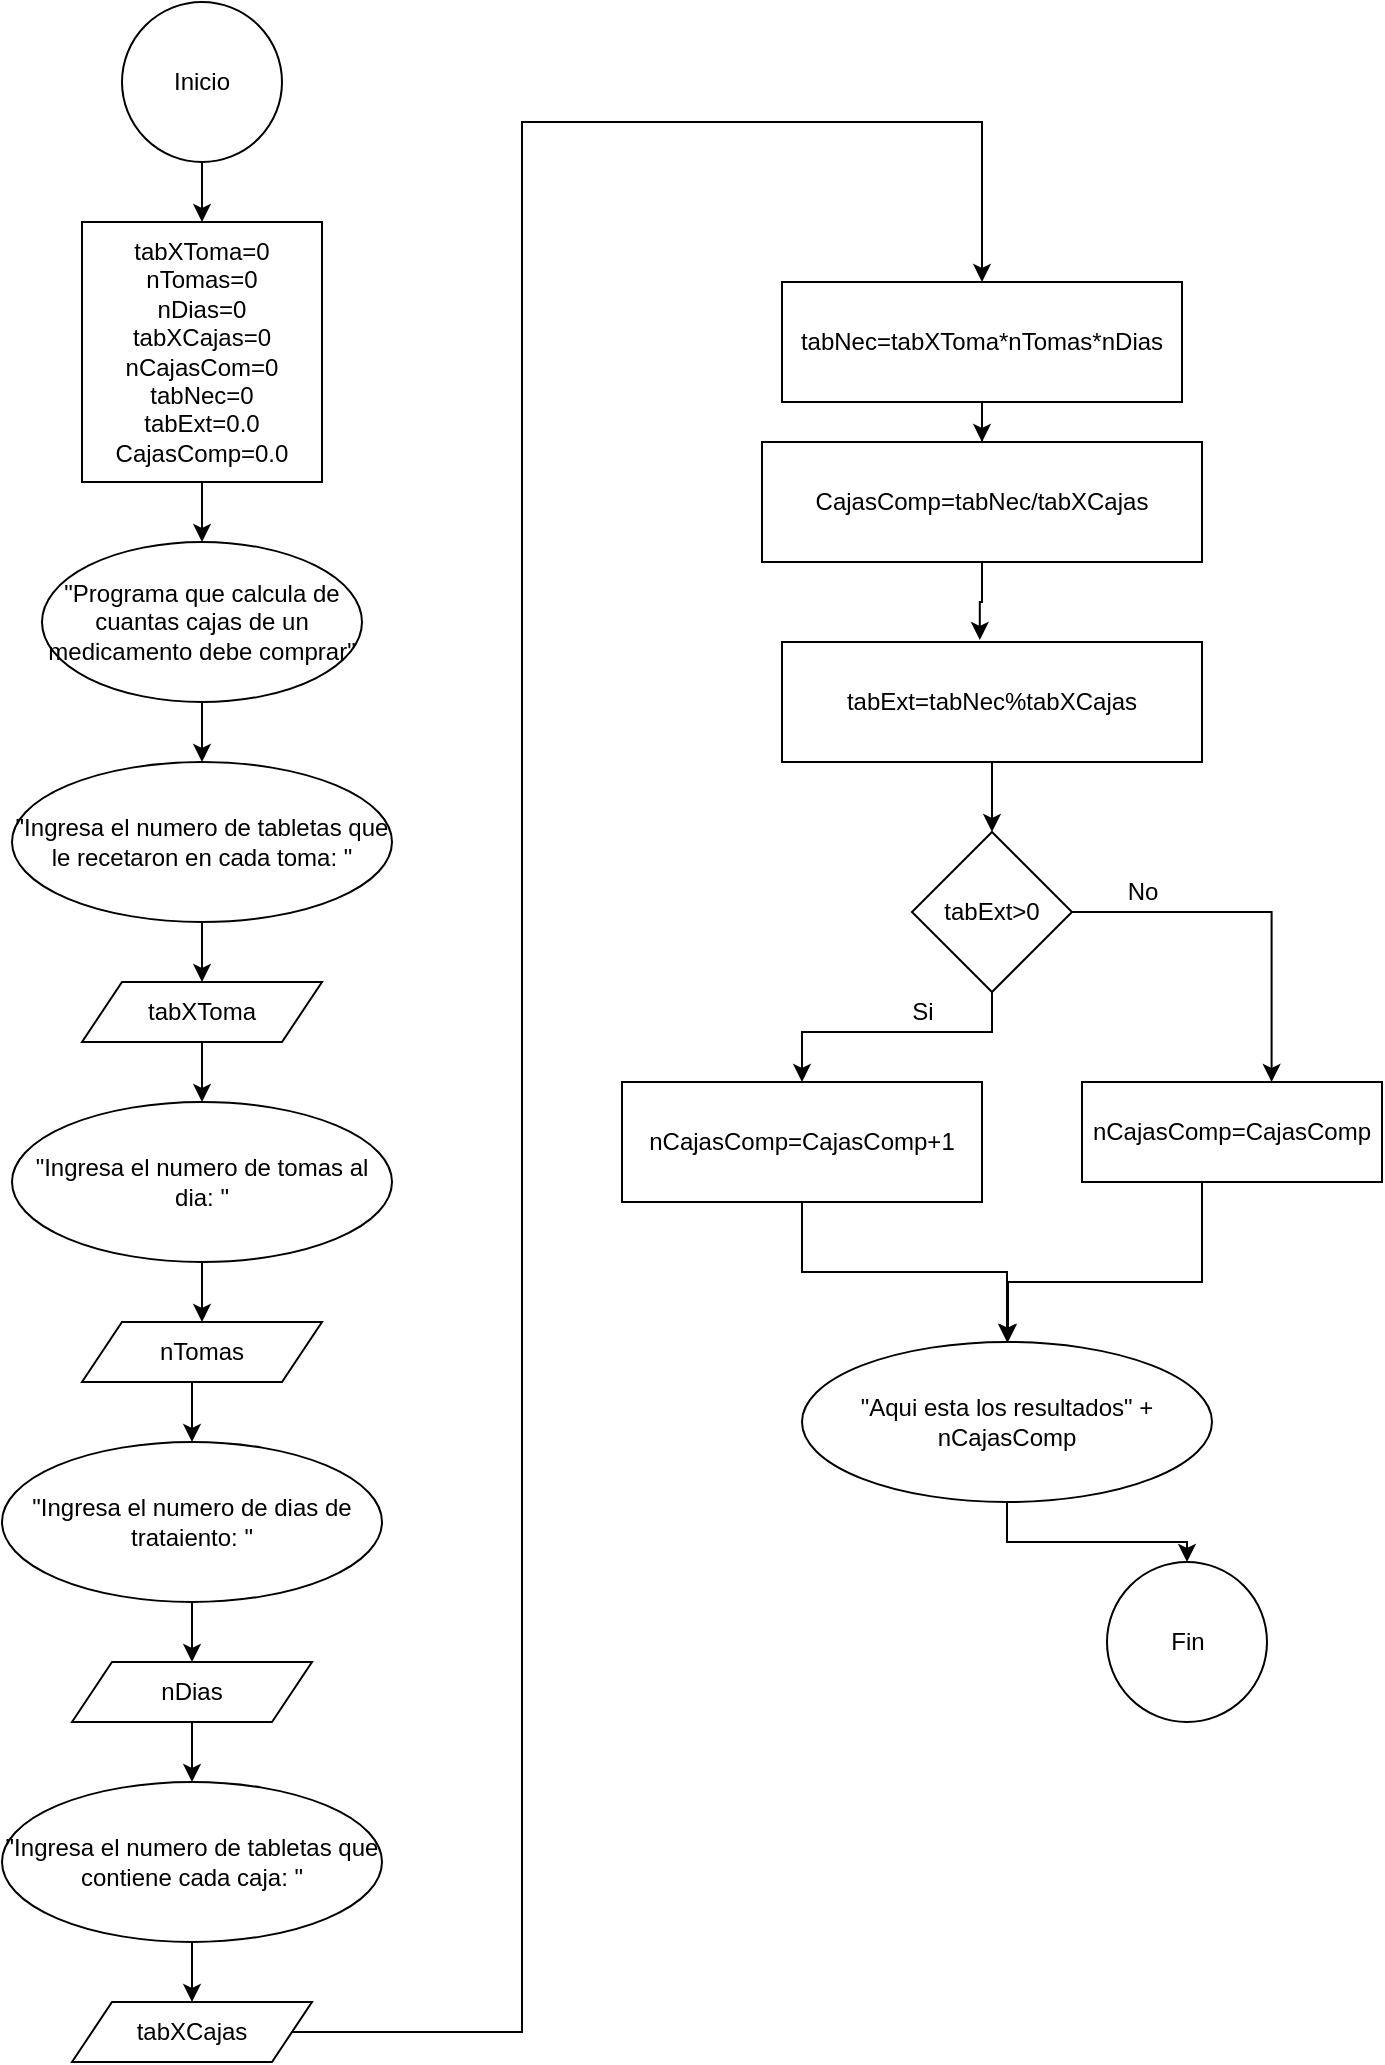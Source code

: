 <mxfile version="13.8.8" type="github">
  <diagram id="UjGg4rbpi19XOb0TRebn" name="Page-1">
    <mxGraphModel dx="890" dy="385" grid="1" gridSize="10" guides="1" tooltips="1" connect="1" arrows="1" fold="1" page="1" pageScale="1" pageWidth="827" pageHeight="1169" math="0" shadow="0">
      <root>
        <mxCell id="0" />
        <mxCell id="1" parent="0" />
        <mxCell id="qrpFLLjBW_we5XAOsalv-1" value="Inicio" style="ellipse;whiteSpace=wrap;html=1;aspect=fixed;" vertex="1" parent="1">
          <mxGeometry x="130" width="80" height="80" as="geometry" />
        </mxCell>
        <mxCell id="qrpFLLjBW_we5XAOsalv-2" value="" style="endArrow=classic;html=1;exitX=0.5;exitY=1;exitDx=0;exitDy=0;entryX=0.5;entryY=0;entryDx=0;entryDy=0;" edge="1" parent="1" source="qrpFLLjBW_we5XAOsalv-1" target="qrpFLLjBW_we5XAOsalv-3">
          <mxGeometry width="50" height="50" relative="1" as="geometry">
            <mxPoint x="350" y="230" as="sourcePoint" />
            <mxPoint x="170" y="110" as="targetPoint" />
          </mxGeometry>
        </mxCell>
        <mxCell id="qrpFLLjBW_we5XAOsalv-3" value="tabXToma=0&lt;br&gt;nTomas=0&lt;br&gt;nDias=0&lt;br&gt;tabXCajas=0&lt;br&gt;nCajasCom=0&lt;br&gt;tabNec=0&lt;br&gt;tabExt=0.0&lt;br&gt;CajasComp=0.0" style="rounded=0;whiteSpace=wrap;html=1;" vertex="1" parent="1">
          <mxGeometry x="110" y="110" width="120" height="130" as="geometry" />
        </mxCell>
        <mxCell id="qrpFLLjBW_we5XAOsalv-4" value="" style="endArrow=classic;html=1;exitX=0.5;exitY=1;exitDx=0;exitDy=0;" edge="1" parent="1" source="qrpFLLjBW_we5XAOsalv-3" target="qrpFLLjBW_we5XAOsalv-6">
          <mxGeometry width="50" height="50" relative="1" as="geometry">
            <mxPoint x="350" y="210" as="sourcePoint" />
            <mxPoint x="400" y="160" as="targetPoint" />
          </mxGeometry>
        </mxCell>
        <mxCell id="qrpFLLjBW_we5XAOsalv-5" style="edgeStyle=orthogonalEdgeStyle;rounded=0;orthogonalLoop=1;jettySize=auto;html=1;entryX=0.5;entryY=0;entryDx=0;entryDy=0;" edge="1" parent="1" source="qrpFLLjBW_we5XAOsalv-6" target="qrpFLLjBW_we5XAOsalv-8">
          <mxGeometry relative="1" as="geometry">
            <mxPoint x="170" y="380" as="targetPoint" />
          </mxGeometry>
        </mxCell>
        <mxCell id="qrpFLLjBW_we5XAOsalv-6" value="&quot;Programa que calcula de cuantas cajas de un medicamento debe comprar&quot;" style="ellipse;whiteSpace=wrap;html=1;" vertex="1" parent="1">
          <mxGeometry x="90" y="270" width="160" height="80" as="geometry" />
        </mxCell>
        <mxCell id="qrpFLLjBW_we5XAOsalv-7" style="edgeStyle=orthogonalEdgeStyle;rounded=0;orthogonalLoop=1;jettySize=auto;html=1;" edge="1" parent="1" source="qrpFLLjBW_we5XAOsalv-8" target="qrpFLLjBW_we5XAOsalv-10">
          <mxGeometry relative="1" as="geometry" />
        </mxCell>
        <mxCell id="qrpFLLjBW_we5XAOsalv-8" value="&quot;Ingresa el numero de tabletas que le recetaron en cada toma: &quot;" style="ellipse;whiteSpace=wrap;html=1;" vertex="1" parent="1">
          <mxGeometry x="75" y="380" width="190" height="80" as="geometry" />
        </mxCell>
        <mxCell id="qrpFLLjBW_we5XAOsalv-9" style="edgeStyle=orthogonalEdgeStyle;rounded=0;orthogonalLoop=1;jettySize=auto;html=1;entryX=0.5;entryY=0;entryDx=0;entryDy=0;" edge="1" parent="1" source="qrpFLLjBW_we5XAOsalv-10" target="qrpFLLjBW_we5XAOsalv-12">
          <mxGeometry relative="1" as="geometry" />
        </mxCell>
        <mxCell id="qrpFLLjBW_we5XAOsalv-10" value="tabXToma" style="shape=parallelogram;perimeter=parallelogramPerimeter;whiteSpace=wrap;html=1;fixedSize=1;" vertex="1" parent="1">
          <mxGeometry x="110" y="490" width="120" height="30" as="geometry" />
        </mxCell>
        <mxCell id="qrpFLLjBW_we5XAOsalv-11" style="edgeStyle=orthogonalEdgeStyle;rounded=0;orthogonalLoop=1;jettySize=auto;html=1;" edge="1" parent="1" source="qrpFLLjBW_we5XAOsalv-12" target="qrpFLLjBW_we5XAOsalv-14">
          <mxGeometry relative="1" as="geometry" />
        </mxCell>
        <mxCell id="qrpFLLjBW_we5XAOsalv-12" value="&quot;Ingresa el numero de tomas al dia: &quot;" style="ellipse;whiteSpace=wrap;html=1;" vertex="1" parent="1">
          <mxGeometry x="75" y="550" width="190" height="80" as="geometry" />
        </mxCell>
        <mxCell id="qrpFLLjBW_we5XAOsalv-30" style="edgeStyle=orthogonalEdgeStyle;rounded=0;orthogonalLoop=1;jettySize=auto;html=1;exitX=0.5;exitY=1;exitDx=0;exitDy=0;entryX=0.5;entryY=0;entryDx=0;entryDy=0;" edge="1" parent="1" source="qrpFLLjBW_we5XAOsalv-14" target="qrpFLLjBW_we5XAOsalv-28">
          <mxGeometry relative="1" as="geometry" />
        </mxCell>
        <mxCell id="qrpFLLjBW_we5XAOsalv-14" value="nTomas" style="shape=parallelogram;perimeter=parallelogramPerimeter;whiteSpace=wrap;html=1;fixedSize=1;" vertex="1" parent="1">
          <mxGeometry x="110" y="660" width="120" height="30" as="geometry" />
        </mxCell>
        <mxCell id="qrpFLLjBW_we5XAOsalv-16" style="edgeStyle=orthogonalEdgeStyle;rounded=0;orthogonalLoop=1;jettySize=auto;html=1;exitX=0.5;exitY=1;exitDx=0;exitDy=0;entryX=0.5;entryY=0;entryDx=0;entryDy=0;" edge="1" parent="1" source="qrpFLLjBW_we5XAOsalv-17" target="qrpFLLjBW_we5XAOsalv-24">
          <mxGeometry relative="1" as="geometry">
            <Array as="points">
              <mxPoint x="565" y="515" />
              <mxPoint x="470" y="515" />
            </Array>
          </mxGeometry>
        </mxCell>
        <mxCell id="qrpFLLjBW_we5XAOsalv-51" style="edgeStyle=orthogonalEdgeStyle;rounded=0;orthogonalLoop=1;jettySize=auto;html=1;entryX=0.632;entryY=0;entryDx=0;entryDy=0;entryPerimeter=0;" edge="1" parent="1" source="qrpFLLjBW_we5XAOsalv-17" target="qrpFLLjBW_we5XAOsalv-50">
          <mxGeometry relative="1" as="geometry" />
        </mxCell>
        <mxCell id="qrpFLLjBW_we5XAOsalv-17" value="tabExt&amp;gt;0" style="rhombus;whiteSpace=wrap;html=1;" vertex="1" parent="1">
          <mxGeometry x="525" y="415" width="80" height="80" as="geometry" />
        </mxCell>
        <mxCell id="qrpFLLjBW_we5XAOsalv-41" style="edgeStyle=orthogonalEdgeStyle;rounded=0;orthogonalLoop=1;jettySize=auto;html=1;" edge="1" parent="1" source="qrpFLLjBW_we5XAOsalv-20" target="qrpFLLjBW_we5XAOsalv-40">
          <mxGeometry relative="1" as="geometry" />
        </mxCell>
        <mxCell id="qrpFLLjBW_we5XAOsalv-20" value="tabNec=tabXToma*nTomas*nDias" style="rounded=0;whiteSpace=wrap;html=1;" vertex="1" parent="1">
          <mxGeometry x="460" y="140" width="200" height="60" as="geometry" />
        </mxCell>
        <mxCell id="qrpFLLjBW_we5XAOsalv-21" value="Si" style="text;html=1;align=center;verticalAlign=middle;resizable=0;points=[];autosize=1;" vertex="1" parent="1">
          <mxGeometry x="515" y="495" width="30" height="20" as="geometry" />
        </mxCell>
        <mxCell id="qrpFLLjBW_we5XAOsalv-22" value="No" style="text;html=1;align=center;verticalAlign=middle;resizable=0;points=[];autosize=1;" vertex="1" parent="1">
          <mxGeometry x="625" y="435" width="30" height="20" as="geometry" />
        </mxCell>
        <mxCell id="qrpFLLjBW_we5XAOsalv-52" style="edgeStyle=orthogonalEdgeStyle;rounded=0;orthogonalLoop=1;jettySize=auto;html=1;entryX=0.5;entryY=0;entryDx=0;entryDy=0;" edge="1" parent="1" source="qrpFLLjBW_we5XAOsalv-24" target="qrpFLLjBW_we5XAOsalv-46">
          <mxGeometry relative="1" as="geometry" />
        </mxCell>
        <mxCell id="qrpFLLjBW_we5XAOsalv-24" value="nCajasComp=CajasComp+1" style="whiteSpace=wrap;html=1;" vertex="1" parent="1">
          <mxGeometry x="380" y="540" width="180" height="60" as="geometry" />
        </mxCell>
        <mxCell id="qrpFLLjBW_we5XAOsalv-25" value="Fin" style="ellipse;whiteSpace=wrap;html=1;aspect=fixed;" vertex="1" parent="1">
          <mxGeometry x="622.5" y="780" width="80" height="80" as="geometry" />
        </mxCell>
        <mxCell id="qrpFLLjBW_we5XAOsalv-27" style="edgeStyle=orthogonalEdgeStyle;rounded=0;orthogonalLoop=1;jettySize=auto;html=1;" edge="1" parent="1" source="qrpFLLjBW_we5XAOsalv-28" target="qrpFLLjBW_we5XAOsalv-29">
          <mxGeometry relative="1" as="geometry" />
        </mxCell>
        <mxCell id="qrpFLLjBW_we5XAOsalv-28" value="&quot;Ingresa el numero de dias de trataiento: &quot;" style="ellipse;whiteSpace=wrap;html=1;" vertex="1" parent="1">
          <mxGeometry x="70" y="720" width="190" height="80" as="geometry" />
        </mxCell>
        <mxCell id="qrpFLLjBW_we5XAOsalv-34" style="edgeStyle=orthogonalEdgeStyle;rounded=0;orthogonalLoop=1;jettySize=auto;html=1;" edge="1" parent="1" source="qrpFLLjBW_we5XAOsalv-29" target="qrpFLLjBW_we5XAOsalv-32">
          <mxGeometry relative="1" as="geometry" />
        </mxCell>
        <mxCell id="qrpFLLjBW_we5XAOsalv-29" value="nDias" style="shape=parallelogram;perimeter=parallelogramPerimeter;whiteSpace=wrap;html=1;fixedSize=1;" vertex="1" parent="1">
          <mxGeometry x="105" y="830" width="120" height="30" as="geometry" />
        </mxCell>
        <mxCell id="qrpFLLjBW_we5XAOsalv-31" style="edgeStyle=orthogonalEdgeStyle;rounded=0;orthogonalLoop=1;jettySize=auto;html=1;" edge="1" parent="1" source="qrpFLLjBW_we5XAOsalv-32" target="qrpFLLjBW_we5XAOsalv-33">
          <mxGeometry relative="1" as="geometry" />
        </mxCell>
        <mxCell id="qrpFLLjBW_we5XAOsalv-32" value="&quot;Ingresa el numero de tabletas que contiene cada caja: &quot;" style="ellipse;whiteSpace=wrap;html=1;" vertex="1" parent="1">
          <mxGeometry x="70" y="890" width="190" height="80" as="geometry" />
        </mxCell>
        <mxCell id="qrpFLLjBW_we5XAOsalv-35" style="edgeStyle=orthogonalEdgeStyle;rounded=0;orthogonalLoop=1;jettySize=auto;html=1;entryX=0.5;entryY=0;entryDx=0;entryDy=0;" edge="1" parent="1" source="qrpFLLjBW_we5XAOsalv-33" target="qrpFLLjBW_we5XAOsalv-20">
          <mxGeometry relative="1" as="geometry">
            <mxPoint x="560" y="110" as="targetPoint" />
            <Array as="points">
              <mxPoint x="330" y="1015" />
              <mxPoint x="330" y="60" />
              <mxPoint x="560" y="60" />
            </Array>
          </mxGeometry>
        </mxCell>
        <mxCell id="qrpFLLjBW_we5XAOsalv-33" value="tabXCajas" style="shape=parallelogram;perimeter=parallelogramPerimeter;whiteSpace=wrap;html=1;fixedSize=1;" vertex="1" parent="1">
          <mxGeometry x="105" y="1000" width="120" height="30" as="geometry" />
        </mxCell>
        <mxCell id="qrpFLLjBW_we5XAOsalv-43" style="edgeStyle=orthogonalEdgeStyle;rounded=0;orthogonalLoop=1;jettySize=auto;html=1;entryX=0.471;entryY=-0.017;entryDx=0;entryDy=0;entryPerimeter=0;" edge="1" parent="1" source="qrpFLLjBW_we5XAOsalv-40" target="qrpFLLjBW_we5XAOsalv-42">
          <mxGeometry relative="1" as="geometry" />
        </mxCell>
        <mxCell id="qrpFLLjBW_we5XAOsalv-40" value="CajasComp=tabNec/tabXCajas" style="rounded=0;whiteSpace=wrap;html=1;" vertex="1" parent="1">
          <mxGeometry x="450" y="220" width="220" height="60" as="geometry" />
        </mxCell>
        <mxCell id="qrpFLLjBW_we5XAOsalv-44" style="edgeStyle=orthogonalEdgeStyle;rounded=0;orthogonalLoop=1;jettySize=auto;html=1;" edge="1" parent="1" source="qrpFLLjBW_we5XAOsalv-42" target="qrpFLLjBW_we5XAOsalv-17">
          <mxGeometry relative="1" as="geometry" />
        </mxCell>
        <mxCell id="qrpFLLjBW_we5XAOsalv-42" value="tabExt=tabNec%tabXCajas" style="rounded=0;whiteSpace=wrap;html=1;" vertex="1" parent="1">
          <mxGeometry x="460" y="320" width="210" height="60" as="geometry" />
        </mxCell>
        <mxCell id="qrpFLLjBW_we5XAOsalv-49" style="edgeStyle=orthogonalEdgeStyle;rounded=0;orthogonalLoop=1;jettySize=auto;html=1;" edge="1" parent="1" source="qrpFLLjBW_we5XAOsalv-46" target="qrpFLLjBW_we5XAOsalv-25">
          <mxGeometry relative="1" as="geometry" />
        </mxCell>
        <mxCell id="qrpFLLjBW_we5XAOsalv-46" value="&quot;Aqui esta los resultados&quot; + nCajasComp" style="ellipse;whiteSpace=wrap;html=1;" vertex="1" parent="1">
          <mxGeometry x="470" y="670" width="205" height="80" as="geometry" />
        </mxCell>
        <mxCell id="qrpFLLjBW_we5XAOsalv-53" style="edgeStyle=orthogonalEdgeStyle;rounded=0;orthogonalLoop=1;jettySize=auto;html=1;" edge="1" parent="1" source="qrpFLLjBW_we5XAOsalv-50" target="qrpFLLjBW_we5XAOsalv-46">
          <mxGeometry relative="1" as="geometry">
            <Array as="points">
              <mxPoint x="670" y="640" />
              <mxPoint x="573" y="640" />
            </Array>
          </mxGeometry>
        </mxCell>
        <mxCell id="qrpFLLjBW_we5XAOsalv-50" value="nCajasComp=CajasComp" style="rounded=0;whiteSpace=wrap;html=1;" vertex="1" parent="1">
          <mxGeometry x="610" y="540" width="150" height="50" as="geometry" />
        </mxCell>
      </root>
    </mxGraphModel>
  </diagram>
</mxfile>
